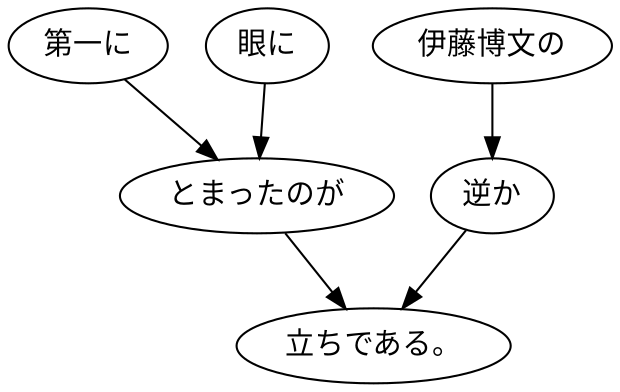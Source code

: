 digraph graph6551 {
	node0 [label="第一に"];
	node1 [label="眼に"];
	node2 [label="とまったのが"];
	node3 [label="伊藤博文の"];
	node4 [label="逆か"];
	node5 [label="立ちである。"];
	node0 -> node2;
	node1 -> node2;
	node2 -> node5;
	node3 -> node4;
	node4 -> node5;
}
